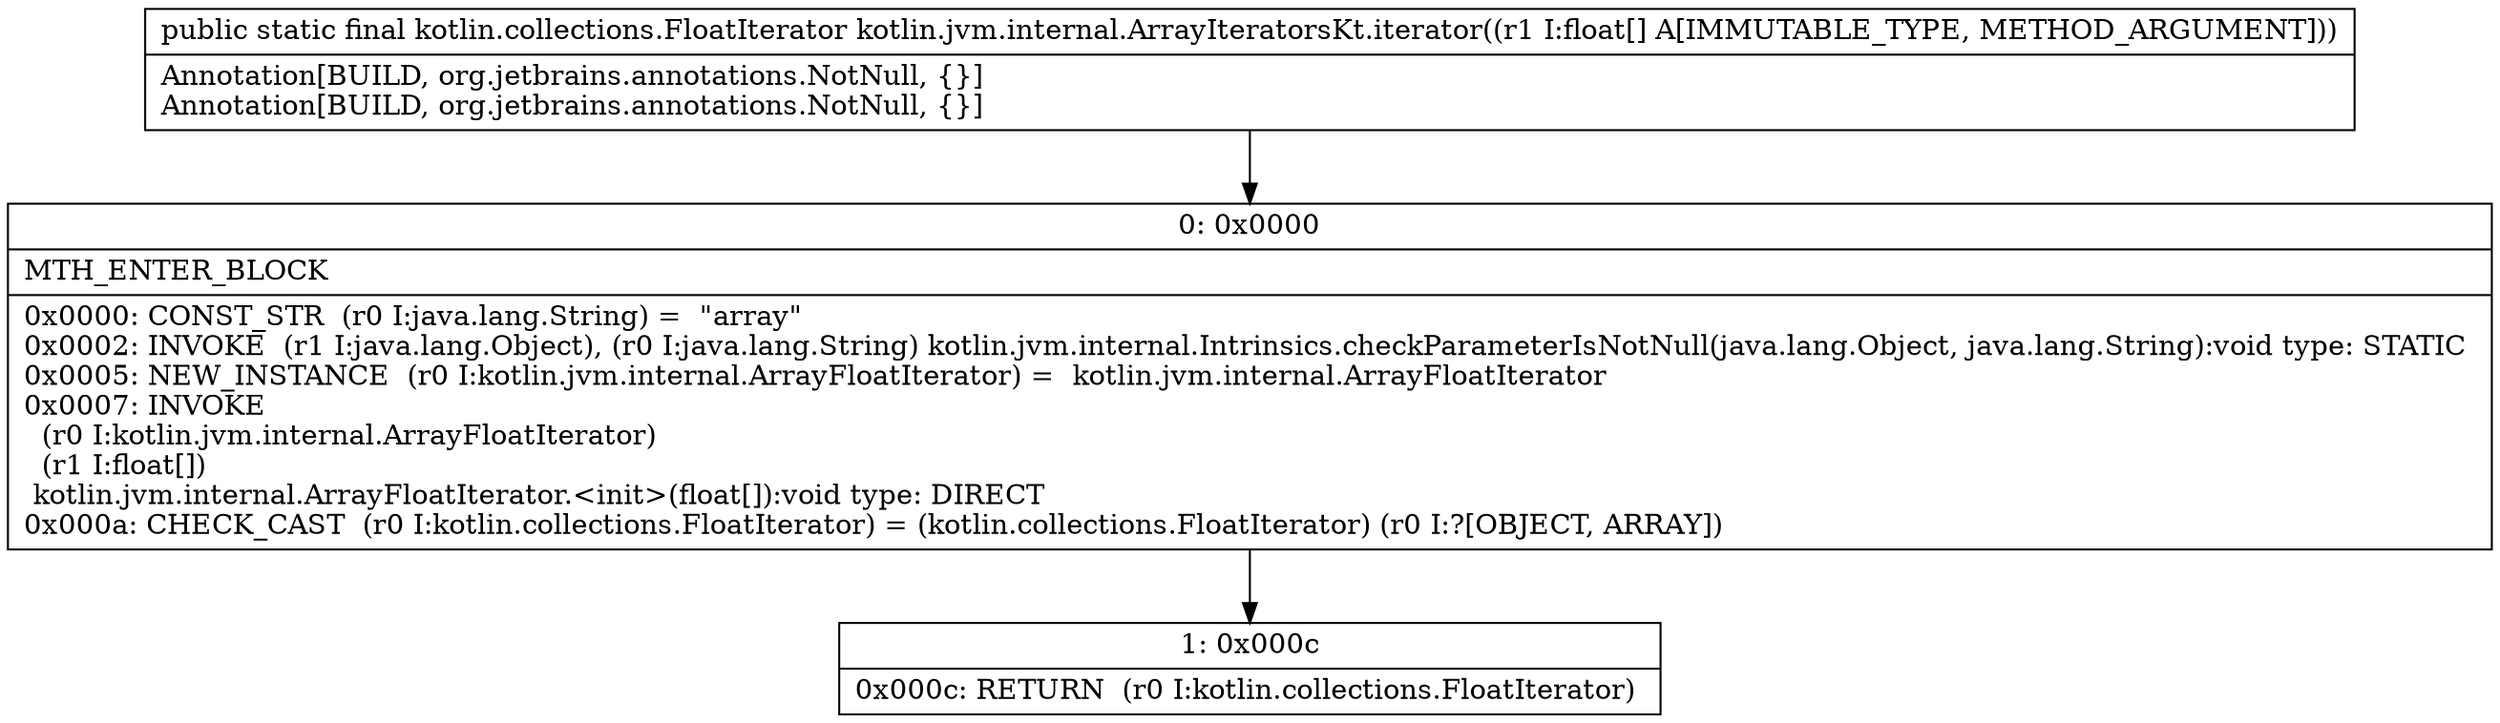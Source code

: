 digraph "CFG forkotlin.jvm.internal.ArrayIteratorsKt.iterator([F)Lkotlin\/collections\/FloatIterator;" {
Node_0 [shape=record,label="{0\:\ 0x0000|MTH_ENTER_BLOCK\l|0x0000: CONST_STR  (r0 I:java.lang.String) =  \"array\" \l0x0002: INVOKE  (r1 I:java.lang.Object), (r0 I:java.lang.String) kotlin.jvm.internal.Intrinsics.checkParameterIsNotNull(java.lang.Object, java.lang.String):void type: STATIC \l0x0005: NEW_INSTANCE  (r0 I:kotlin.jvm.internal.ArrayFloatIterator) =  kotlin.jvm.internal.ArrayFloatIterator \l0x0007: INVOKE  \l  (r0 I:kotlin.jvm.internal.ArrayFloatIterator)\l  (r1 I:float[])\l kotlin.jvm.internal.ArrayFloatIterator.\<init\>(float[]):void type: DIRECT \l0x000a: CHECK_CAST  (r0 I:kotlin.collections.FloatIterator) = (kotlin.collections.FloatIterator) (r0 I:?[OBJECT, ARRAY]) \l}"];
Node_1 [shape=record,label="{1\:\ 0x000c|0x000c: RETURN  (r0 I:kotlin.collections.FloatIterator) \l}"];
MethodNode[shape=record,label="{public static final kotlin.collections.FloatIterator kotlin.jvm.internal.ArrayIteratorsKt.iterator((r1 I:float[] A[IMMUTABLE_TYPE, METHOD_ARGUMENT]))  | Annotation[BUILD, org.jetbrains.annotations.NotNull, \{\}]\lAnnotation[BUILD, org.jetbrains.annotations.NotNull, \{\}]\l}"];
MethodNode -> Node_0;
Node_0 -> Node_1;
}

